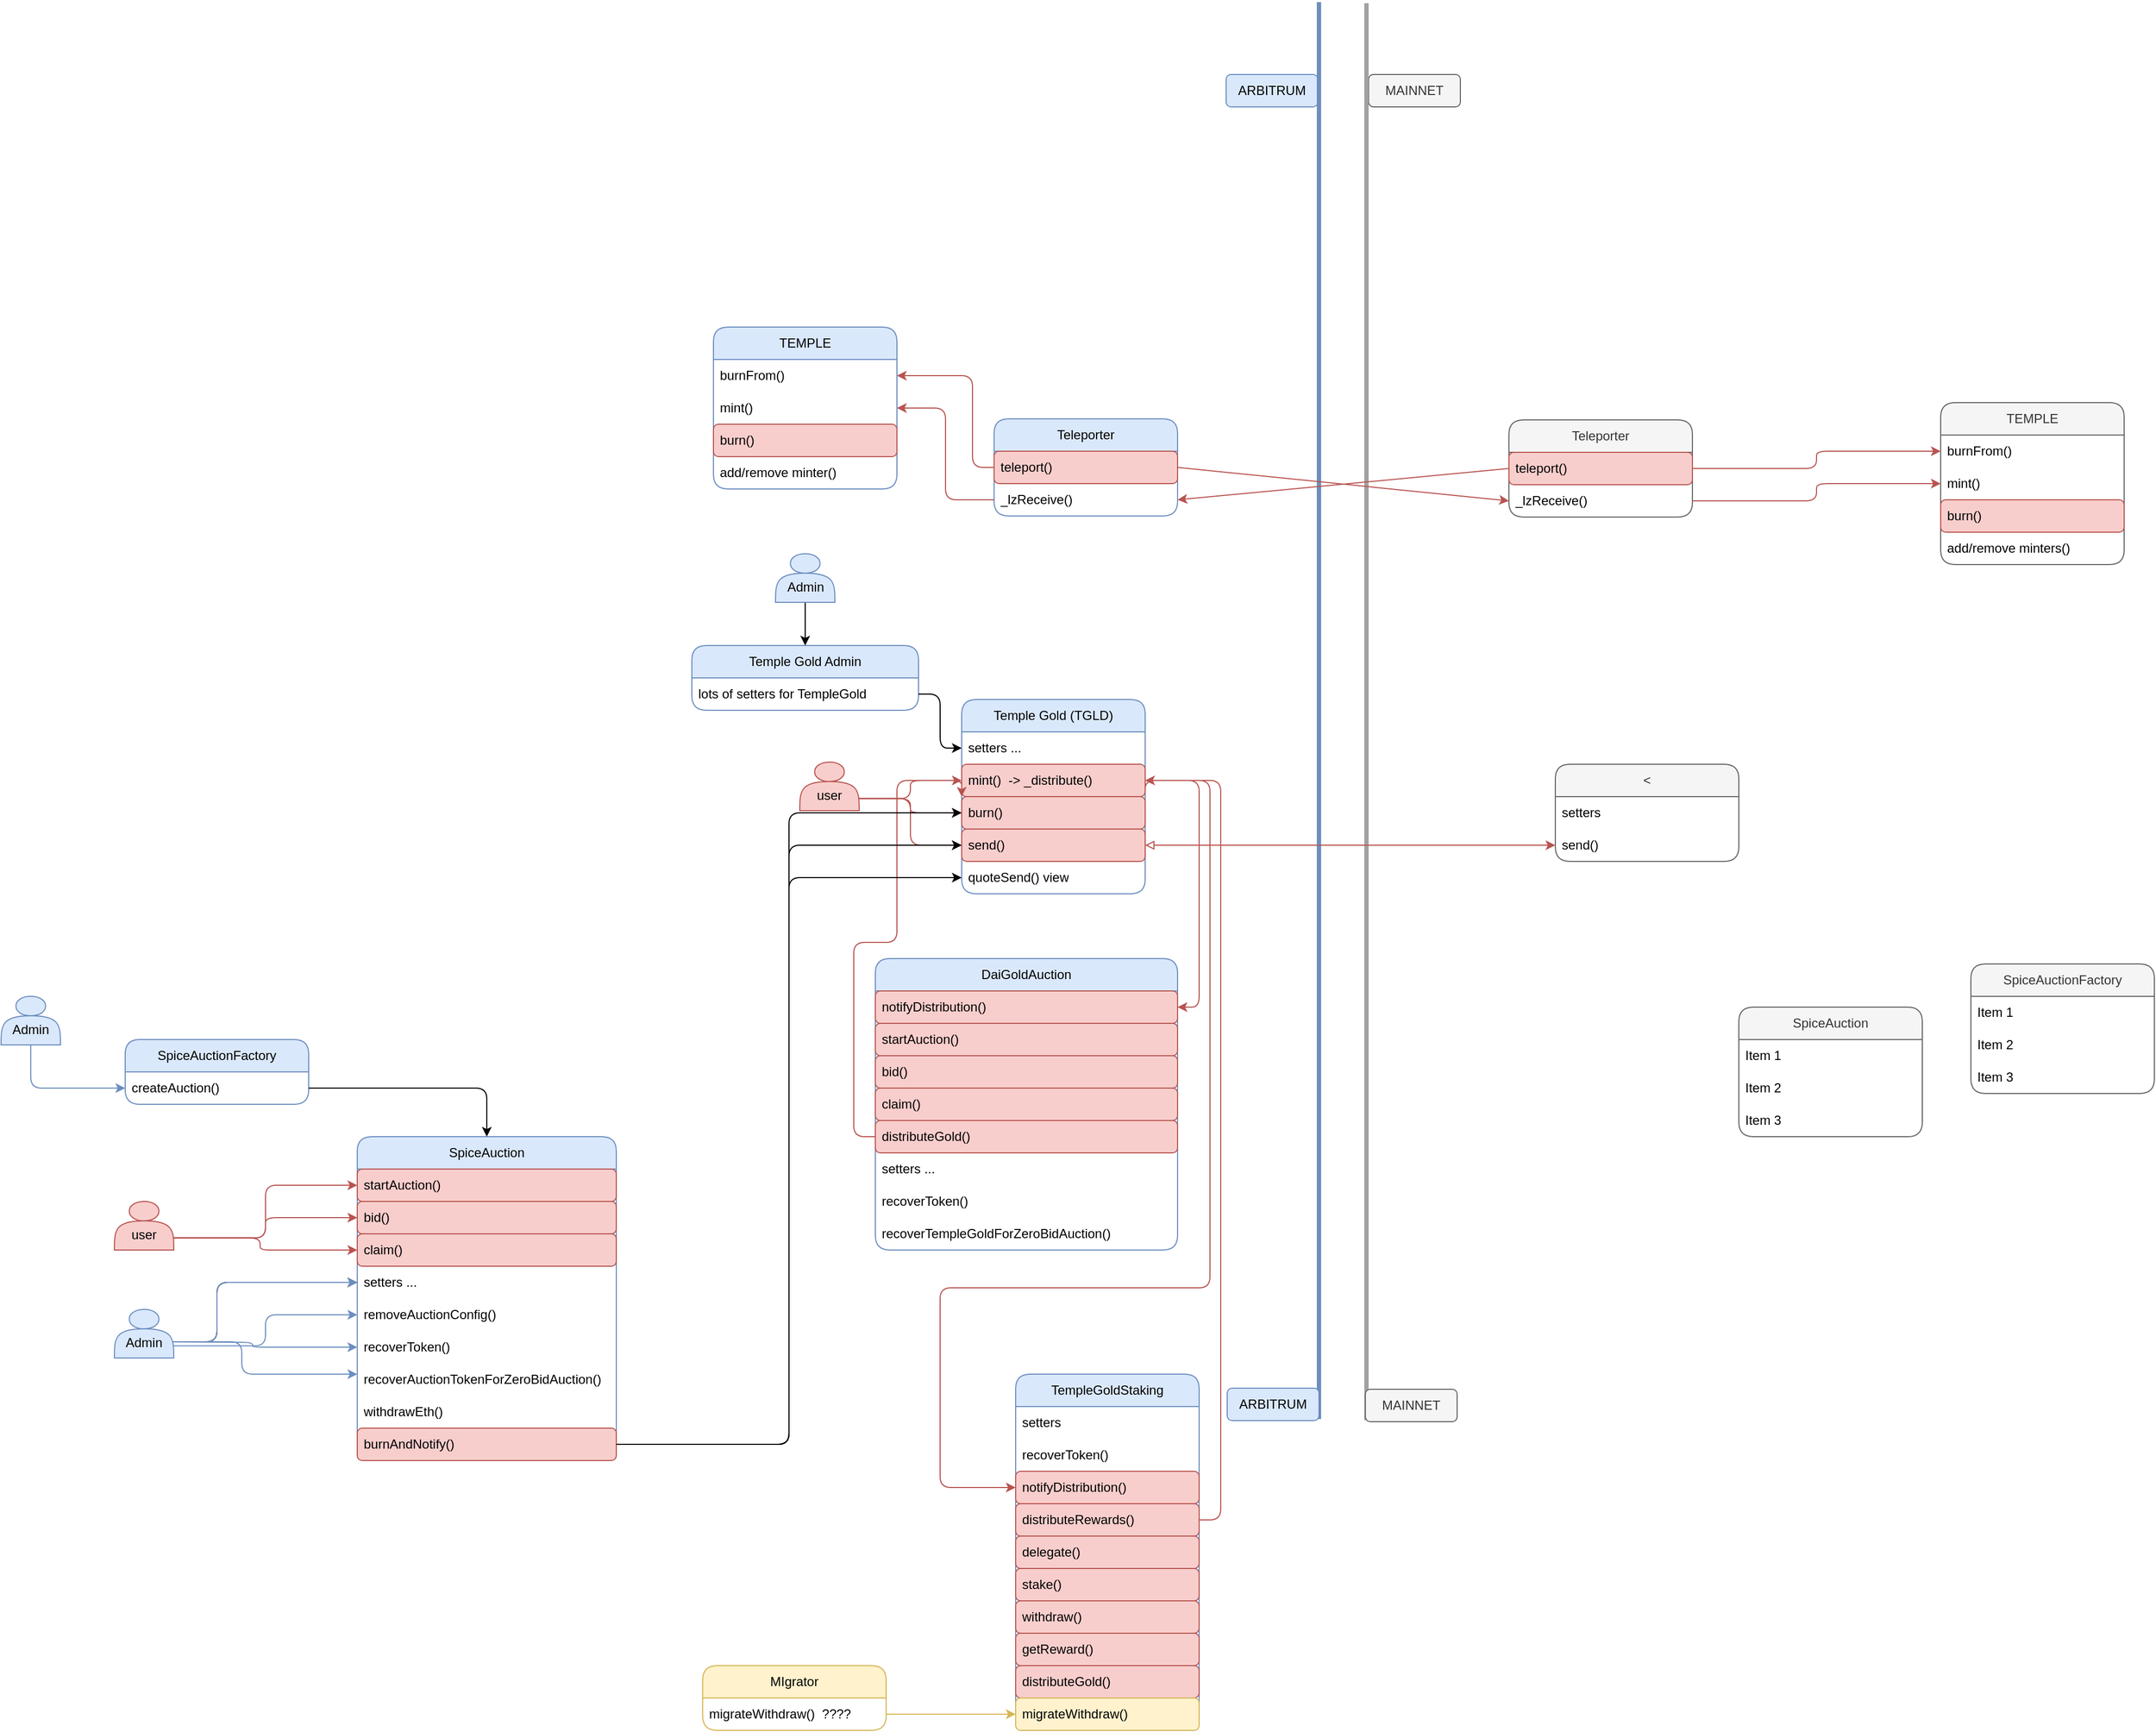 <mxfile version="24.8.3">
  <diagram name="Page-1" id="kN0Zl41MOOWJ0NG0OLpR">
    <mxGraphModel dx="2630" dy="2097" grid="1" gridSize="10" guides="1" tooltips="1" connect="1" arrows="1" fold="1" page="1" pageScale="1" pageWidth="850" pageHeight="1100" math="0" shadow="0">
      <root>
        <mxCell id="0" />
        <mxCell id="1" parent="0" />
        <mxCell id="PqB-_CvW8uiKwiQ8ZS_M-51" style="edgeStyle=orthogonalEdgeStyle;rounded=1;orthogonalLoop=1;jettySize=auto;html=1;exitX=1;exitY=0.5;exitDx=0;exitDy=0;entryX=1;entryY=0.5;entryDx=0;entryDy=0;fillColor=#f8cecc;strokeColor=#b85450;" parent="1" source="ul7KkK8-qh1lNXba7wHL-4" target="ul7KkK8-qh1lNXba7wHL-83" edge="1">
          <mxGeometry relative="1" as="geometry">
            <Array as="points">
              <mxPoint x="620" y="420" />
              <mxPoint x="670" y="420" />
              <mxPoint x="670" y="630" />
            </Array>
          </mxGeometry>
        </mxCell>
        <mxCell id="ul7KkK8-qh1lNXba7wHL-4" value="Temple Gold (TGLD)" style="swimlane;fontStyle=0;childLayout=stackLayout;horizontal=1;startSize=30;horizontalStack=0;resizeParent=1;resizeParentMax=0;resizeLast=0;collapsible=1;marginBottom=0;whiteSpace=wrap;html=1;fillColor=#dae8fc;strokeColor=#6c8ebf;rounded=1;" parent="1" vertex="1">
          <mxGeometry x="450" y="345" width="170" height="180" as="geometry" />
        </mxCell>
        <mxCell id="ul7KkK8-qh1lNXba7wHL-5" value="setters ..." style="text;strokeColor=none;fillColor=none;align=left;verticalAlign=middle;spacingLeft=4;spacingRight=4;overflow=hidden;points=[[0,0.5],[1,0.5]];portConstraint=eastwest;rotatable=0;whiteSpace=wrap;html=1;rounded=1;" parent="ul7KkK8-qh1lNXba7wHL-4" vertex="1">
          <mxGeometry y="30" width="170" height="30" as="geometry" />
        </mxCell>
        <mxCell id="ul7KkK8-qh1lNXba7wHL-6" value="mint()&amp;nbsp; -&amp;gt; _distribute()" style="text;strokeColor=#b85450;fillColor=#f8cecc;align=left;verticalAlign=middle;spacingLeft=4;spacingRight=4;overflow=hidden;points=[[0,0.5],[1,0.5]];portConstraint=eastwest;rotatable=0;whiteSpace=wrap;html=1;rounded=1;" parent="ul7KkK8-qh1lNXba7wHL-4" vertex="1">
          <mxGeometry y="60" width="170" height="30" as="geometry" />
        </mxCell>
        <mxCell id="PqB-_CvW8uiKwiQ8ZS_M-6" value="burn()" style="text;strokeColor=#b85450;fillColor=#f8cecc;align=left;verticalAlign=middle;spacingLeft=4;spacingRight=4;overflow=hidden;points=[[0,0.5],[1,0.5]];portConstraint=eastwest;rotatable=0;whiteSpace=wrap;html=1;rounded=1;" parent="ul7KkK8-qh1lNXba7wHL-4" vertex="1">
          <mxGeometry y="90" width="170" height="30" as="geometry" />
        </mxCell>
        <mxCell id="ul7KkK8-qh1lNXba7wHL-7" value="send()" style="text;strokeColor=#b85450;fillColor=#f8cecc;align=left;verticalAlign=middle;spacingLeft=4;spacingRight=4;overflow=hidden;points=[[0,0.5],[1,0.5]];portConstraint=eastwest;rotatable=0;whiteSpace=wrap;html=1;rounded=1;" parent="ul7KkK8-qh1lNXba7wHL-4" vertex="1">
          <mxGeometry y="120" width="170" height="30" as="geometry" />
        </mxCell>
        <mxCell id="PqB-_CvW8uiKwiQ8ZS_M-57" value="quoteSend() view" style="text;align=left;verticalAlign=middle;spacingLeft=4;spacingRight=4;overflow=hidden;points=[[0,0.5],[1,0.5]];portConstraint=eastwest;rotatable=0;whiteSpace=wrap;html=1;rounded=1;" parent="ul7KkK8-qh1lNXba7wHL-4" vertex="1">
          <mxGeometry y="150" width="170" height="30" as="geometry" />
        </mxCell>
        <mxCell id="ul7KkK8-qh1lNXba7wHL-8" value="&amp;lt;" style="swimlane;fontStyle=0;childLayout=stackLayout;horizontal=1;startSize=30;horizontalStack=0;resizeParent=1;resizeParentMax=0;resizeLast=0;collapsible=1;marginBottom=0;whiteSpace=wrap;html=1;fillColor=#f5f5f5;fontColor=#333333;strokeColor=#666666;rounded=1;" parent="1" vertex="1">
          <mxGeometry x="1000" y="405" width="170" height="90" as="geometry" />
        </mxCell>
        <mxCell id="ul7KkK8-qh1lNXba7wHL-9" value="setters" style="text;strokeColor=none;fillColor=none;align=left;verticalAlign=middle;spacingLeft=4;spacingRight=4;overflow=hidden;points=[[0,0.5],[1,0.5]];portConstraint=eastwest;rotatable=0;whiteSpace=wrap;html=1;rounded=1;" parent="ul7KkK8-qh1lNXba7wHL-8" vertex="1">
          <mxGeometry y="30" width="170" height="30" as="geometry" />
        </mxCell>
        <mxCell id="ul7KkK8-qh1lNXba7wHL-10" value="send()" style="text;strokeColor=none;fillColor=none;align=left;verticalAlign=middle;spacingLeft=4;spacingRight=4;overflow=hidden;points=[[0,0.5],[1,0.5]];portConstraint=eastwest;rotatable=0;whiteSpace=wrap;html=1;rounded=1;" parent="ul7KkK8-qh1lNXba7wHL-8" vertex="1">
          <mxGeometry y="60" width="170" height="30" as="geometry" />
        </mxCell>
        <mxCell id="ul7KkK8-qh1lNXba7wHL-16" value="ARBITRUM" style="text;html=1;align=center;verticalAlign=middle;whiteSpace=wrap;rounded=1;fillColor=#dae8fc;strokeColor=#6c8ebf;" parent="1" vertex="1">
          <mxGeometry x="695" y="-234" width="85" height="30" as="geometry" />
        </mxCell>
        <mxCell id="ul7KkK8-qh1lNXba7wHL-17" value="MAINNET" style="text;html=1;align=center;verticalAlign=middle;whiteSpace=wrap;rounded=1;fillColor=#f5f5f5;strokeColor=#666666;fontColor=#333333;" parent="1" vertex="1">
          <mxGeometry x="827" y="-234" width="85" height="30" as="geometry" />
        </mxCell>
        <mxCell id="ul7KkK8-qh1lNXba7wHL-18" value="TempleGoldStaking" style="swimlane;fontStyle=0;childLayout=stackLayout;horizontal=1;startSize=30;horizontalStack=0;resizeParent=1;resizeParentMax=0;resizeLast=0;collapsible=1;marginBottom=0;whiteSpace=wrap;html=1;fillColor=#dae8fc;strokeColor=#6c8ebf;rounded=1;" parent="1" vertex="1">
          <mxGeometry x="500" y="970" width="170" height="330" as="geometry" />
        </mxCell>
        <mxCell id="ul7KkK8-qh1lNXba7wHL-21" value="setters" style="text;strokeColor=none;fillColor=none;align=left;verticalAlign=middle;spacingLeft=4;spacingRight=4;overflow=hidden;points=[[0,0.5],[1,0.5]];portConstraint=eastwest;rotatable=0;whiteSpace=wrap;html=1;rounded=1;" parent="ul7KkK8-qh1lNXba7wHL-18" vertex="1">
          <mxGeometry y="30" width="170" height="30" as="geometry" />
        </mxCell>
        <mxCell id="PqB-_CvW8uiKwiQ8ZS_M-41" value="recoverToken()" style="text;strokeColor=none;fillColor=none;align=left;verticalAlign=middle;spacingLeft=4;spacingRight=4;overflow=hidden;points=[[0,0.5],[1,0.5]];portConstraint=eastwest;rotatable=0;whiteSpace=wrap;html=1;rounded=1;" parent="ul7KkK8-qh1lNXba7wHL-18" vertex="1">
          <mxGeometry y="60" width="170" height="30" as="geometry" />
        </mxCell>
        <mxCell id="ul7KkK8-qh1lNXba7wHL-19" value="notifyDistribution()" style="text;strokeColor=#b85450;fillColor=#f8cecc;align=left;verticalAlign=middle;spacingLeft=4;spacingRight=4;overflow=hidden;points=[[0,0.5],[1,0.5]];portConstraint=eastwest;rotatable=0;whiteSpace=wrap;html=1;rounded=1;" parent="ul7KkK8-qh1lNXba7wHL-18" vertex="1">
          <mxGeometry y="90" width="170" height="30" as="geometry" />
        </mxCell>
        <mxCell id="PqB-_CvW8uiKwiQ8ZS_M-38" value="distributeRewards()" style="text;strokeColor=#b85450;fillColor=#f8cecc;align=left;verticalAlign=middle;spacingLeft=4;spacingRight=4;overflow=hidden;points=[[0,0.5],[1,0.5]];portConstraint=eastwest;rotatable=0;whiteSpace=wrap;html=1;rounded=1;" parent="ul7KkK8-qh1lNXba7wHL-18" vertex="1">
          <mxGeometry y="120" width="170" height="30" as="geometry" />
        </mxCell>
        <mxCell id="PqB-_CvW8uiKwiQ8ZS_M-36" value="delegate()" style="text;strokeColor=#b85450;fillColor=#f8cecc;align=left;verticalAlign=middle;spacingLeft=4;spacingRight=4;overflow=hidden;points=[[0,0.5],[1,0.5]];portConstraint=eastwest;rotatable=0;whiteSpace=wrap;html=1;rounded=1;" parent="ul7KkK8-qh1lNXba7wHL-18" vertex="1">
          <mxGeometry y="150" width="170" height="30" as="geometry" />
        </mxCell>
        <mxCell id="PqB-_CvW8uiKwiQ8ZS_M-39" value="stake()" style="text;strokeColor=#b85450;fillColor=#f8cecc;align=left;verticalAlign=middle;spacingLeft=4;spacingRight=4;overflow=hidden;points=[[0,0.5],[1,0.5]];portConstraint=eastwest;rotatable=0;whiteSpace=wrap;html=1;rounded=1;" parent="ul7KkK8-qh1lNXba7wHL-18" vertex="1">
          <mxGeometry y="180" width="170" height="30" as="geometry" />
        </mxCell>
        <mxCell id="PqB-_CvW8uiKwiQ8ZS_M-40" value="withdraw()" style="text;strokeColor=#b85450;fillColor=#f8cecc;align=left;verticalAlign=middle;spacingLeft=4;spacingRight=4;overflow=hidden;points=[[0,0.5],[1,0.5]];portConstraint=eastwest;rotatable=0;whiteSpace=wrap;html=1;rounded=1;" parent="ul7KkK8-qh1lNXba7wHL-18" vertex="1">
          <mxGeometry y="210" width="170" height="30" as="geometry" />
        </mxCell>
        <mxCell id="PqB-_CvW8uiKwiQ8ZS_M-46" value="getReward()" style="text;strokeColor=#b85450;fillColor=#f8cecc;align=left;verticalAlign=middle;spacingLeft=4;spacingRight=4;overflow=hidden;points=[[0,0.5],[1,0.5]];portConstraint=eastwest;rotatable=0;whiteSpace=wrap;html=1;rounded=1;" parent="ul7KkK8-qh1lNXba7wHL-18" vertex="1">
          <mxGeometry y="240" width="170" height="30" as="geometry" />
        </mxCell>
        <mxCell id="PqB-_CvW8uiKwiQ8ZS_M-47" value="distributeGold()" style="text;strokeColor=#b85450;fillColor=#f8cecc;align=left;verticalAlign=middle;spacingLeft=4;spacingRight=4;overflow=hidden;points=[[0,0.5],[1,0.5]];portConstraint=eastwest;rotatable=0;whiteSpace=wrap;html=1;rounded=1;" parent="ul7KkK8-qh1lNXba7wHL-18" vertex="1">
          <mxGeometry y="270" width="170" height="30" as="geometry" />
        </mxCell>
        <mxCell id="PqB-_CvW8uiKwiQ8ZS_M-37" value="migrateWithdraw()" style="text;strokeColor=#d6b656;fillColor=#fff2cc;align=left;verticalAlign=middle;spacingLeft=4;spacingRight=4;overflow=hidden;points=[[0,0.5],[1,0.5]];portConstraint=eastwest;rotatable=0;whiteSpace=wrap;html=1;rounded=1;" parent="ul7KkK8-qh1lNXba7wHL-18" vertex="1">
          <mxGeometry y="300" width="170" height="30" as="geometry" />
        </mxCell>
        <mxCell id="ul7KkK8-qh1lNXba7wHL-22" value="Teleporter" style="swimlane;fontStyle=0;childLayout=stackLayout;horizontal=1;startSize=30;horizontalStack=0;resizeParent=1;resizeParentMax=0;resizeLast=0;collapsible=1;marginBottom=0;whiteSpace=wrap;html=1;fillColor=#dae8fc;strokeColor=#6c8ebf;rounded=1;" parent="1" vertex="1">
          <mxGeometry x="480" y="85" width="170" height="90" as="geometry" />
        </mxCell>
        <mxCell id="ul7KkK8-qh1lNXba7wHL-23" value="teleport()" style="text;strokeColor=#b85450;fillColor=#f8cecc;align=left;verticalAlign=middle;spacingLeft=4;spacingRight=4;overflow=hidden;points=[[0,0.5],[1,0.5]];portConstraint=eastwest;rotatable=0;whiteSpace=wrap;html=1;rounded=1;" parent="ul7KkK8-qh1lNXba7wHL-22" vertex="1">
          <mxGeometry y="30" width="170" height="30" as="geometry" />
        </mxCell>
        <mxCell id="PqB-_CvW8uiKwiQ8ZS_M-29" value="_lzReceive()" style="text;strokeColor=none;fillColor=none;align=left;verticalAlign=middle;spacingLeft=4;spacingRight=4;overflow=hidden;points=[[0,0.5],[1,0.5]];portConstraint=eastwest;rotatable=0;whiteSpace=wrap;html=1;rounded=1;" parent="ul7KkK8-qh1lNXba7wHL-22" vertex="1">
          <mxGeometry y="60" width="170" height="30" as="geometry" />
        </mxCell>
        <mxCell id="PqB-_CvW8uiKwiQ8ZS_M-17" style="edgeStyle=orthogonalEdgeStyle;rounded=1;orthogonalLoop=1;jettySize=auto;html=1;exitX=1;exitY=0.5;exitDx=0;exitDy=0;fillColor=#f8cecc;strokeColor=#b85450;" parent="1" source="ul7KkK8-qh1lNXba7wHL-27" target="ul7KkK8-qh1lNXba7wHL-51" edge="1">
          <mxGeometry relative="1" as="geometry" />
        </mxCell>
        <mxCell id="ul7KkK8-qh1lNXba7wHL-26" value="Teleporter" style="swimlane;fontStyle=0;childLayout=stackLayout;horizontal=1;startSize=30;horizontalStack=0;resizeParent=1;resizeParentMax=0;resizeLast=0;collapsible=1;marginBottom=0;whiteSpace=wrap;html=1;fillColor=#f5f5f5;strokeColor=#666666;fontColor=#333333;rounded=1;" parent="1" vertex="1">
          <mxGeometry x="957" y="86" width="170" height="90" as="geometry" />
        </mxCell>
        <mxCell id="ul7KkK8-qh1lNXba7wHL-27" value="teleport()" style="text;strokeColor=#b85450;fillColor=#f8cecc;align=left;verticalAlign=middle;spacingLeft=4;spacingRight=4;overflow=hidden;points=[[0,0.5],[1,0.5]];portConstraint=eastwest;rotatable=0;whiteSpace=wrap;html=1;rounded=1;" parent="ul7KkK8-qh1lNXba7wHL-26" vertex="1">
          <mxGeometry y="30" width="170" height="30" as="geometry" />
        </mxCell>
        <mxCell id="PqB-_CvW8uiKwiQ8ZS_M-22" value="_lzReceive()" style="text;strokeColor=none;fillColor=none;align=left;verticalAlign=middle;spacingLeft=4;spacingRight=4;overflow=hidden;points=[[0,0.5],[1,0.5]];portConstraint=eastwest;rotatable=0;whiteSpace=wrap;html=1;rounded=1;" parent="ul7KkK8-qh1lNXba7wHL-26" vertex="1">
          <mxGeometry y="60" width="170" height="30" as="geometry" />
        </mxCell>
        <mxCell id="ul7KkK8-qh1lNXba7wHL-30" value="Temple Gold Admin" style="swimlane;fontStyle=0;childLayout=stackLayout;horizontal=1;startSize=30;horizontalStack=0;resizeParent=1;resizeParentMax=0;resizeLast=0;collapsible=1;marginBottom=0;whiteSpace=wrap;html=1;fillColor=#dae8fc;strokeColor=#6c8ebf;rounded=1;" parent="1" vertex="1">
          <mxGeometry x="200" y="295" width="210" height="60" as="geometry" />
        </mxCell>
        <mxCell id="ul7KkK8-qh1lNXba7wHL-31" value="lots of setters for TempleGold" style="text;strokeColor=none;fillColor=none;align=left;verticalAlign=middle;spacingLeft=4;spacingRight=4;overflow=hidden;points=[[0,0.5],[1,0.5]];portConstraint=eastwest;rotatable=0;whiteSpace=wrap;html=1;rounded=1;" parent="ul7KkK8-qh1lNXba7wHL-30" vertex="1">
          <mxGeometry y="30" width="210" height="30" as="geometry" />
        </mxCell>
        <mxCell id="ul7KkK8-qh1lNXba7wHL-34" value="DaiGoldAuction" style="swimlane;fontStyle=0;childLayout=stackLayout;horizontal=1;startSize=30;horizontalStack=0;resizeParent=1;resizeParentMax=0;resizeLast=0;collapsible=1;marginBottom=0;whiteSpace=wrap;html=1;fillColor=#dae8fc;strokeColor=#6c8ebf;rounded=1;" parent="1" vertex="1">
          <mxGeometry x="370" y="585" width="280" height="270" as="geometry" />
        </mxCell>
        <mxCell id="ul7KkK8-qh1lNXba7wHL-83" value="notifyDistribution()" style="text;strokeColor=#b85450;fillColor=#f8cecc;align=left;verticalAlign=middle;spacingLeft=4;spacingRight=4;overflow=hidden;points=[[0,0.5],[1,0.5]];portConstraint=eastwest;rotatable=0;whiteSpace=wrap;html=1;rounded=1;" parent="ul7KkK8-qh1lNXba7wHL-34" vertex="1">
          <mxGeometry y="30" width="280" height="30" as="geometry" />
        </mxCell>
        <mxCell id="ul7KkK8-qh1lNXba7wHL-36" value="startAuction()" style="text;strokeColor=#b85450;fillColor=#f8cecc;align=left;verticalAlign=middle;spacingLeft=4;spacingRight=4;overflow=hidden;points=[[0,0.5],[1,0.5]];portConstraint=eastwest;rotatable=0;whiteSpace=wrap;html=1;rounded=1;" parent="ul7KkK8-qh1lNXba7wHL-34" vertex="1">
          <mxGeometry y="60" width="280" height="30" as="geometry" />
        </mxCell>
        <mxCell id="ul7KkK8-qh1lNXba7wHL-37" value="bid()" style="text;strokeColor=#b85450;fillColor=#f8cecc;align=left;verticalAlign=middle;spacingLeft=4;spacingRight=4;overflow=hidden;points=[[0,0.5],[1,0.5]];portConstraint=eastwest;rotatable=0;whiteSpace=wrap;html=1;rounded=1;" parent="ul7KkK8-qh1lNXba7wHL-34" vertex="1">
          <mxGeometry y="90" width="280" height="30" as="geometry" />
        </mxCell>
        <mxCell id="ul7KkK8-qh1lNXba7wHL-82" value="claim()" style="text;strokeColor=#b85450;fillColor=#f8cecc;align=left;verticalAlign=middle;spacingLeft=4;spacingRight=4;overflow=hidden;points=[[0,0.5],[1,0.5]];portConstraint=eastwest;rotatable=0;whiteSpace=wrap;html=1;rounded=1;" parent="ul7KkK8-qh1lNXba7wHL-34" vertex="1">
          <mxGeometry y="120" width="280" height="30" as="geometry" />
        </mxCell>
        <mxCell id="21_gAbxY58Gw7jwpVy-6-2" value="distributeGold()" style="text;strokeColor=#b85450;fillColor=#f8cecc;align=left;verticalAlign=middle;spacingLeft=4;spacingRight=4;overflow=hidden;points=[[0,0.5],[1,0.5]];portConstraint=eastwest;rotatable=0;whiteSpace=wrap;html=1;rounded=1;" parent="ul7KkK8-qh1lNXba7wHL-34" vertex="1">
          <mxGeometry y="150" width="280" height="30" as="geometry" />
        </mxCell>
        <mxCell id="ul7KkK8-qh1lNXba7wHL-35" value="setters ..." style="text;strokeColor=none;fillColor=none;align=left;verticalAlign=middle;spacingLeft=4;spacingRight=4;overflow=hidden;points=[[0,0.5],[1,0.5]];portConstraint=eastwest;rotatable=0;whiteSpace=wrap;html=1;rounded=1;" parent="ul7KkK8-qh1lNXba7wHL-34" vertex="1">
          <mxGeometry y="180" width="280" height="30" as="geometry" />
        </mxCell>
        <mxCell id="ul7KkK8-qh1lNXba7wHL-84" value="recoverToken()" style="text;strokeColor=none;fillColor=none;align=left;verticalAlign=middle;spacingLeft=4;spacingRight=4;overflow=hidden;points=[[0,0.5],[1,0.5]];portConstraint=eastwest;rotatable=0;whiteSpace=wrap;html=1;rounded=1;" parent="ul7KkK8-qh1lNXba7wHL-34" vertex="1">
          <mxGeometry y="210" width="280" height="30" as="geometry" />
        </mxCell>
        <mxCell id="ul7KkK8-qh1lNXba7wHL-85" value="recoverTempleGoldForZeroBidAuction()" style="text;strokeColor=none;fillColor=none;align=left;verticalAlign=middle;spacingLeft=4;spacingRight=4;overflow=hidden;points=[[0,0.5],[1,0.5]];portConstraint=eastwest;rotatable=0;whiteSpace=wrap;html=1;rounded=1;" parent="ul7KkK8-qh1lNXba7wHL-34" vertex="1">
          <mxGeometry y="240" width="280" height="30" as="geometry" />
        </mxCell>
        <mxCell id="ul7KkK8-qh1lNXba7wHL-38" value="SpiceAuctionFactory" style="swimlane;fontStyle=0;childLayout=stackLayout;horizontal=1;startSize=30;horizontalStack=0;resizeParent=1;resizeParentMax=0;resizeLast=0;collapsible=1;marginBottom=0;whiteSpace=wrap;html=1;fillColor=#dae8fc;strokeColor=#6c8ebf;rounded=1;" parent="1" vertex="1">
          <mxGeometry x="-325" y="660" width="170" height="60" as="geometry" />
        </mxCell>
        <mxCell id="ul7KkK8-qh1lNXba7wHL-39" value="createAuction()" style="text;strokeColor=none;fillColor=none;align=left;verticalAlign=middle;spacingLeft=4;spacingRight=4;overflow=hidden;points=[[0,0.5],[1,0.5]];portConstraint=eastwest;rotatable=0;whiteSpace=wrap;html=1;rounded=1;" parent="ul7KkK8-qh1lNXba7wHL-38" vertex="1">
          <mxGeometry y="30" width="170" height="30" as="geometry" />
        </mxCell>
        <mxCell id="ul7KkK8-qh1lNXba7wHL-42" value="SpiceAuction" style="swimlane;fontStyle=0;childLayout=stackLayout;horizontal=1;startSize=30;horizontalStack=0;resizeParent=1;resizeParentMax=0;resizeLast=0;collapsible=1;marginBottom=0;whiteSpace=wrap;html=1;fillColor=#dae8fc;strokeColor=#6c8ebf;rounded=1;" parent="1" vertex="1">
          <mxGeometry x="-110" y="750" width="240" height="300" as="geometry">
            <mxRectangle x="-10" y="600" width="150" height="30" as="alternateBounds" />
          </mxGeometry>
        </mxCell>
        <mxCell id="ul7KkK8-qh1lNXba7wHL-43" value="startAuction()" style="text;strokeColor=#b85450;fillColor=#f8cecc;align=left;verticalAlign=middle;spacingLeft=4;spacingRight=4;overflow=hidden;points=[[0,0.5],[1,0.5]];portConstraint=eastwest;rotatable=0;whiteSpace=wrap;html=1;rounded=1;" parent="ul7KkK8-qh1lNXba7wHL-42" vertex="1">
          <mxGeometry y="30" width="240" height="30" as="geometry" />
        </mxCell>
        <mxCell id="ul7KkK8-qh1lNXba7wHL-44" value="bid()" style="text;strokeColor=#b85450;fillColor=#f8cecc;align=left;verticalAlign=middle;spacingLeft=4;spacingRight=4;overflow=hidden;points=[[0,0.5],[1,0.5]];portConstraint=eastwest;rotatable=0;whiteSpace=wrap;html=1;rounded=1;" parent="ul7KkK8-qh1lNXba7wHL-42" vertex="1">
          <mxGeometry y="60" width="240" height="30" as="geometry" />
        </mxCell>
        <mxCell id="ul7KkK8-qh1lNXba7wHL-45" value="claim()" style="text;strokeColor=#b85450;fillColor=#f8cecc;align=left;verticalAlign=middle;spacingLeft=4;spacingRight=4;overflow=hidden;points=[[0,0.5],[1,0.5]];portConstraint=eastwest;rotatable=0;whiteSpace=wrap;html=1;rounded=1;" parent="ul7KkK8-qh1lNXba7wHL-42" vertex="1">
          <mxGeometry y="90" width="240" height="30" as="geometry" />
        </mxCell>
        <mxCell id="ul7KkK8-qh1lNXba7wHL-60" value="setters ..." style="text;strokeColor=none;fillColor=none;align=left;verticalAlign=middle;spacingLeft=4;spacingRight=4;overflow=hidden;points=[[0,0.5],[1,0.5]];portConstraint=eastwest;rotatable=0;whiteSpace=wrap;html=1;rounded=1;" parent="ul7KkK8-qh1lNXba7wHL-42" vertex="1">
          <mxGeometry y="120" width="240" height="30" as="geometry" />
        </mxCell>
        <mxCell id="ul7KkK8-qh1lNXba7wHL-61" value="removeAuctionConfig()" style="text;strokeColor=none;fillColor=none;align=left;verticalAlign=middle;spacingLeft=4;spacingRight=4;overflow=hidden;points=[[0,0.5],[1,0.5]];portConstraint=eastwest;rotatable=0;whiteSpace=wrap;html=1;rounded=1;" parent="ul7KkK8-qh1lNXba7wHL-42" vertex="1">
          <mxGeometry y="150" width="240" height="30" as="geometry" />
        </mxCell>
        <mxCell id="ul7KkK8-qh1lNXba7wHL-62" value="recoverToken()" style="text;strokeColor=none;fillColor=none;align=left;verticalAlign=middle;spacingLeft=4;spacingRight=4;overflow=hidden;points=[[0,0.5],[1,0.5]];portConstraint=eastwest;rotatable=0;whiteSpace=wrap;html=1;rounded=1;" parent="ul7KkK8-qh1lNXba7wHL-42" vertex="1">
          <mxGeometry y="180" width="240" height="30" as="geometry" />
        </mxCell>
        <mxCell id="ul7KkK8-qh1lNXba7wHL-63" value="recoverAuctionTokenForZeroBidAuction()" style="text;strokeColor=none;fillColor=none;align=left;verticalAlign=middle;spacingLeft=4;spacingRight=4;overflow=hidden;points=[[0,0.5],[1,0.5]];portConstraint=eastwest;rotatable=0;whiteSpace=wrap;html=1;rounded=1;" parent="ul7KkK8-qh1lNXba7wHL-42" vertex="1">
          <mxGeometry y="210" width="240" height="30" as="geometry" />
        </mxCell>
        <mxCell id="PqB-_CvW8uiKwiQ8ZS_M-54" value="withdrawEth()" style="text;strokeColor=none;fillColor=none;align=left;verticalAlign=middle;spacingLeft=4;spacingRight=4;overflow=hidden;points=[[0,0.5],[1,0.5]];portConstraint=eastwest;rotatable=0;whiteSpace=wrap;html=1;rounded=1;" parent="ul7KkK8-qh1lNXba7wHL-42" vertex="1">
          <mxGeometry y="240" width="240" height="30" as="geometry" />
        </mxCell>
        <mxCell id="PqB-_CvW8uiKwiQ8ZS_M-55" value="burnAndNotify()" style="text;strokeColor=#b85450;fillColor=#f8cecc;align=left;verticalAlign=middle;spacingLeft=4;spacingRight=4;overflow=hidden;points=[[0,0.5],[1,0.5]];portConstraint=eastwest;rotatable=0;whiteSpace=wrap;html=1;rounded=1;" parent="ul7KkK8-qh1lNXba7wHL-42" vertex="1">
          <mxGeometry y="270" width="240" height="30" as="geometry" />
        </mxCell>
        <mxCell id="ul7KkK8-qh1lNXba7wHL-46" value="SpiceAuction" style="swimlane;fontStyle=0;childLayout=stackLayout;horizontal=1;startSize=30;horizontalStack=0;resizeParent=1;resizeParentMax=0;resizeLast=0;collapsible=1;marginBottom=0;whiteSpace=wrap;html=1;fillColor=#f5f5f5;strokeColor=#666666;fontColor=#333333;rounded=1;" parent="1" vertex="1">
          <mxGeometry x="1170" y="630" width="170" height="120" as="geometry" />
        </mxCell>
        <mxCell id="ul7KkK8-qh1lNXba7wHL-47" value="Item 1" style="text;strokeColor=none;fillColor=none;align=left;verticalAlign=middle;spacingLeft=4;spacingRight=4;overflow=hidden;points=[[0,0.5],[1,0.5]];portConstraint=eastwest;rotatable=0;whiteSpace=wrap;html=1;rounded=1;" parent="ul7KkK8-qh1lNXba7wHL-46" vertex="1">
          <mxGeometry y="30" width="170" height="30" as="geometry" />
        </mxCell>
        <mxCell id="ul7KkK8-qh1lNXba7wHL-48" value="Item 2" style="text;strokeColor=none;fillColor=none;align=left;verticalAlign=middle;spacingLeft=4;spacingRight=4;overflow=hidden;points=[[0,0.5],[1,0.5]];portConstraint=eastwest;rotatable=0;whiteSpace=wrap;html=1;rounded=1;" parent="ul7KkK8-qh1lNXba7wHL-46" vertex="1">
          <mxGeometry y="60" width="170" height="30" as="geometry" />
        </mxCell>
        <mxCell id="ul7KkK8-qh1lNXba7wHL-49" value="Item 3" style="text;strokeColor=none;fillColor=none;align=left;verticalAlign=middle;spacingLeft=4;spacingRight=4;overflow=hidden;points=[[0,0.5],[1,0.5]];portConstraint=eastwest;rotatable=0;whiteSpace=wrap;html=1;rounded=1;" parent="ul7KkK8-qh1lNXba7wHL-46" vertex="1">
          <mxGeometry y="90" width="170" height="30" as="geometry" />
        </mxCell>
        <mxCell id="ul7KkK8-qh1lNXba7wHL-50" value="TEMPLE" style="swimlane;fontStyle=0;childLayout=stackLayout;horizontal=1;startSize=30;horizontalStack=0;resizeParent=1;resizeParentMax=0;resizeLast=0;collapsible=1;marginBottom=0;whiteSpace=wrap;html=1;fillColor=#f5f5f5;strokeColor=#666666;fontColor=#333333;rounded=1;" parent="1" vertex="1">
          <mxGeometry x="1357" y="70" width="170" height="150" as="geometry" />
        </mxCell>
        <mxCell id="ul7KkK8-qh1lNXba7wHL-51" value="burnFrom()" style="text;strokeColor=none;fillColor=none;align=left;verticalAlign=middle;spacingLeft=4;spacingRight=4;overflow=hidden;points=[[0,0.5],[1,0.5]];portConstraint=eastwest;rotatable=0;whiteSpace=wrap;html=1;rounded=1;" parent="ul7KkK8-qh1lNXba7wHL-50" vertex="1">
          <mxGeometry y="30" width="170" height="30" as="geometry" />
        </mxCell>
        <mxCell id="ul7KkK8-qh1lNXba7wHL-52" value="mint()" style="text;strokeColor=none;fillColor=none;align=left;verticalAlign=middle;spacingLeft=4;spacingRight=4;overflow=hidden;points=[[0,0.5],[1,0.5]];portConstraint=eastwest;rotatable=0;whiteSpace=wrap;html=1;rounded=1;" parent="ul7KkK8-qh1lNXba7wHL-50" vertex="1">
          <mxGeometry y="60" width="170" height="30" as="geometry" />
        </mxCell>
        <mxCell id="PqB-_CvW8uiKwiQ8ZS_M-35" value="burn()" style="text;strokeColor=#b85450;fillColor=#f8cecc;align=left;verticalAlign=middle;spacingLeft=4;spacingRight=4;overflow=hidden;points=[[0,0.5],[1,0.5]];portConstraint=eastwest;rotatable=0;whiteSpace=wrap;html=1;rounded=1;" parent="ul7KkK8-qh1lNXba7wHL-50" vertex="1">
          <mxGeometry y="90" width="170" height="30" as="geometry" />
        </mxCell>
        <mxCell id="ul7KkK8-qh1lNXba7wHL-53" value="add/remove minters()" style="text;strokeColor=none;fillColor=none;align=left;verticalAlign=middle;spacingLeft=4;spacingRight=4;overflow=hidden;points=[[0,0.5],[1,0.5]];portConstraint=eastwest;rotatable=0;whiteSpace=wrap;html=1;rounded=1;" parent="ul7KkK8-qh1lNXba7wHL-50" vertex="1">
          <mxGeometry y="120" width="170" height="30" as="geometry" />
        </mxCell>
        <mxCell id="ul7KkK8-qh1lNXba7wHL-54" value="SpiceAuctionFactory" style="swimlane;fontStyle=0;childLayout=stackLayout;horizontal=1;startSize=30;horizontalStack=0;resizeParent=1;resizeParentMax=0;resizeLast=0;collapsible=1;marginBottom=0;whiteSpace=wrap;html=1;fillColor=#f5f5f5;strokeColor=#666666;fontColor=#333333;rounded=1;" parent="1" vertex="1">
          <mxGeometry x="1385" y="590" width="170" height="120" as="geometry" />
        </mxCell>
        <mxCell id="ul7KkK8-qh1lNXba7wHL-55" value="Item 1" style="text;strokeColor=none;fillColor=none;align=left;verticalAlign=middle;spacingLeft=4;spacingRight=4;overflow=hidden;points=[[0,0.5],[1,0.5]];portConstraint=eastwest;rotatable=0;whiteSpace=wrap;html=1;rounded=1;" parent="ul7KkK8-qh1lNXba7wHL-54" vertex="1">
          <mxGeometry y="30" width="170" height="30" as="geometry" />
        </mxCell>
        <mxCell id="ul7KkK8-qh1lNXba7wHL-56" value="Item 2" style="text;strokeColor=none;fillColor=none;align=left;verticalAlign=middle;spacingLeft=4;spacingRight=4;overflow=hidden;points=[[0,0.5],[1,0.5]];portConstraint=eastwest;rotatable=0;whiteSpace=wrap;html=1;rounded=1;" parent="ul7KkK8-qh1lNXba7wHL-54" vertex="1">
          <mxGeometry y="60" width="170" height="30" as="geometry" />
        </mxCell>
        <mxCell id="ul7KkK8-qh1lNXba7wHL-57" value="Item 3" style="text;strokeColor=none;fillColor=none;align=left;verticalAlign=middle;spacingLeft=4;spacingRight=4;overflow=hidden;points=[[0,0.5],[1,0.5]];portConstraint=eastwest;rotatable=0;whiteSpace=wrap;html=1;rounded=1;" parent="ul7KkK8-qh1lNXba7wHL-54" vertex="1">
          <mxGeometry y="90" width="170" height="30" as="geometry" />
        </mxCell>
        <mxCell id="ul7KkK8-qh1lNXba7wHL-69" style="edgeStyle=orthogonalEdgeStyle;rounded=1;orthogonalLoop=1;jettySize=auto;html=1;exitX=0.5;exitY=0.5;exitDx=0;exitDy=0;exitPerimeter=0;entryX=0;entryY=0.5;entryDx=0;entryDy=0;" parent="1" target="ul7KkK8-qh1lNXba7wHL-60" edge="1">
          <mxGeometry relative="1" as="geometry">
            <mxPoint x="-305.0" y="940" as="sourcePoint" />
            <Array as="points">
              <mxPoint x="-240" y="940" />
              <mxPoint x="-240" y="885" />
            </Array>
          </mxGeometry>
        </mxCell>
        <mxCell id="ul7KkK8-qh1lNXba7wHL-71" style="edgeStyle=orthogonalEdgeStyle;rounded=1;orthogonalLoop=1;jettySize=auto;html=1;exitX=1;exitY=0.75;exitDx=0;exitDy=0;fillColor=#dae8fc;strokeColor=#6c8ebf;" parent="1" source="ul7KkK8-qh1lNXba7wHL-79" target="ul7KkK8-qh1lNXba7wHL-61" edge="1">
          <mxGeometry relative="1" as="geometry">
            <mxPoint x="-305.0" y="940" as="sourcePoint" />
          </mxGeometry>
        </mxCell>
        <mxCell id="ul7KkK8-qh1lNXba7wHL-72" style="edgeStyle=orthogonalEdgeStyle;rounded=1;orthogonalLoop=1;jettySize=auto;html=1;exitX=0.5;exitY=0.5;exitDx=0;exitDy=0;exitPerimeter=0;entryX=0;entryY=0.5;entryDx=0;entryDy=0;fillColor=#dae8fc;strokeColor=#6c8ebf;" parent="1" target="ul7KkK8-qh1lNXba7wHL-62" edge="1">
          <mxGeometry relative="1" as="geometry">
            <mxPoint x="-305.0" y="940" as="sourcePoint" />
          </mxGeometry>
        </mxCell>
        <mxCell id="ul7KkK8-qh1lNXba7wHL-73" style="edgeStyle=orthogonalEdgeStyle;rounded=1;orthogonalLoop=1;jettySize=auto;html=1;exitX=1;exitY=0.75;exitDx=0;exitDy=0;fillColor=#dae8fc;strokeColor=#6c8ebf;" parent="1" source="ul7KkK8-qh1lNXba7wHL-79" target="ul7KkK8-qh1lNXba7wHL-63" edge="1">
          <mxGeometry relative="1" as="geometry">
            <mxPoint x="-305.0" y="940" as="sourcePoint" />
            <Array as="points">
              <mxPoint x="-325" y="940" />
              <mxPoint x="-217" y="940" />
              <mxPoint x="-217" y="970" />
            </Array>
          </mxGeometry>
        </mxCell>
        <mxCell id="ul7KkK8-qh1lNXba7wHL-66" style="edgeStyle=orthogonalEdgeStyle;rounded=1;orthogonalLoop=1;jettySize=auto;html=1;exitX=1;exitY=0.75;exitDx=0;exitDy=0;fillColor=#f8cecc;strokeColor=#b85450;" parent="1" source="ul7KkK8-qh1lNXba7wHL-80" target="ul7KkK8-qh1lNXba7wHL-43" edge="1">
          <mxGeometry relative="1" as="geometry">
            <mxPoint x="-265.0" y="810" as="sourcePoint" />
          </mxGeometry>
        </mxCell>
        <mxCell id="ul7KkK8-qh1lNXba7wHL-67" style="edgeStyle=orthogonalEdgeStyle;rounded=1;orthogonalLoop=1;jettySize=auto;html=1;exitX=1;exitY=0.75;exitDx=0;exitDy=0;entryX=0;entryY=0.5;entryDx=0;entryDy=0;fillColor=#f8cecc;strokeColor=#b85450;" parent="1" source="ul7KkK8-qh1lNXba7wHL-80" target="ul7KkK8-qh1lNXba7wHL-44" edge="1">
          <mxGeometry relative="1" as="geometry">
            <mxPoint x="-265.0" y="810" as="sourcePoint" />
          </mxGeometry>
        </mxCell>
        <mxCell id="ul7KkK8-qh1lNXba7wHL-68" style="edgeStyle=orthogonalEdgeStyle;rounded=1;orthogonalLoop=1;jettySize=auto;html=1;exitX=1;exitY=0.75;exitDx=0;exitDy=0;entryX=0;entryY=0.5;entryDx=0;entryDy=0;fillColor=#f8cecc;strokeColor=#b85450;" parent="1" source="ul7KkK8-qh1lNXba7wHL-80" target="ul7KkK8-qh1lNXba7wHL-45" edge="1">
          <mxGeometry relative="1" as="geometry">
            <mxPoint x="-265.0" y="810" as="sourcePoint" />
            <Array as="points">
              <mxPoint x="-200" y="844" />
              <mxPoint x="-200" y="855" />
            </Array>
          </mxGeometry>
        </mxCell>
        <mxCell id="ul7KkK8-qh1lNXba7wHL-64" value="" style="endArrow=none;html=1;rounded=1;fillColor=#dae8fc;strokeColor=#6c8ebf;strokeWidth=4;" parent="1" edge="1">
          <mxGeometry width="50" height="50" relative="1" as="geometry">
            <mxPoint x="781" y="1011.597" as="sourcePoint" />
            <mxPoint x="781" y="-301" as="targetPoint" />
          </mxGeometry>
        </mxCell>
        <mxCell id="ul7KkK8-qh1lNXba7wHL-65" value="" style="endArrow=none;html=1;rounded=1;fillColor=#f5f5f5;strokeColor=#A1A1A1;strokeWidth=4;" parent="1" edge="1">
          <mxGeometry width="50" height="50" relative="1" as="geometry">
            <mxPoint x="825" y="1012.597" as="sourcePoint" />
            <mxPoint x="825" y="-300" as="targetPoint" />
          </mxGeometry>
        </mxCell>
        <mxCell id="ul7KkK8-qh1lNXba7wHL-70" style="edgeStyle=orthogonalEdgeStyle;rounded=1;orthogonalLoop=1;jettySize=auto;html=1;exitX=1;exitY=0.75;exitDx=0;exitDy=0;entryX=0;entryY=0.5;entryDx=0;entryDy=0;fillColor=#dae8fc;strokeColor=#6c8ebf;" parent="1" source="ul7KkK8-qh1lNXba7wHL-79" target="ul7KkK8-qh1lNXba7wHL-60" edge="1">
          <mxGeometry relative="1" as="geometry">
            <mxPoint x="-305.0" y="940" as="sourcePoint" />
            <mxPoint x="-110" y="885" as="targetPoint" />
            <Array as="points">
              <mxPoint x="-325" y="940" />
              <mxPoint x="-240" y="940" />
              <mxPoint x="-240" y="885" />
            </Array>
          </mxGeometry>
        </mxCell>
        <mxCell id="ul7KkK8-qh1lNXba7wHL-75" style="edgeStyle=orthogonalEdgeStyle;rounded=1;orthogonalLoop=1;jettySize=auto;html=1;exitX=0.5;exitY=1;exitDx=0;exitDy=0;fillColor=#dae8fc;strokeColor=#6c8ebf;" parent="1" source="ul7KkK8-qh1lNXba7wHL-77" target="ul7KkK8-qh1lNXba7wHL-39" edge="1">
          <mxGeometry relative="1" as="geometry">
            <mxPoint x="-375.0" y="705" as="sourcePoint" />
          </mxGeometry>
        </mxCell>
        <mxCell id="ul7KkK8-qh1lNXba7wHL-76" style="edgeStyle=orthogonalEdgeStyle;rounded=1;orthogonalLoop=1;jettySize=auto;html=1;exitX=1;exitY=0.5;exitDx=0;exitDy=0;entryX=0.5;entryY=0;entryDx=0;entryDy=0;" parent="1" source="ul7KkK8-qh1lNXba7wHL-39" target="ul7KkK8-qh1lNXba7wHL-42" edge="1">
          <mxGeometry relative="1" as="geometry" />
        </mxCell>
        <mxCell id="ul7KkK8-qh1lNXba7wHL-77" value="&lt;div&gt;&lt;br&gt;&lt;/div&gt;&lt;div&gt;Admin&lt;/div&gt;" style="shape=actor;whiteSpace=wrap;html=1;fillColor=#dae8fc;strokeColor=#6c8ebf;rounded=1;" parent="1" vertex="1">
          <mxGeometry x="-440" y="620" width="55" height="45" as="geometry" />
        </mxCell>
        <mxCell id="ul7KkK8-qh1lNXba7wHL-79" value="&lt;div&gt;&lt;br&gt;&lt;/div&gt;&lt;div&gt;Admin&lt;/div&gt;" style="shape=actor;whiteSpace=wrap;html=1;fillColor=#dae8fc;strokeColor=#6c8ebf;rounded=1;" parent="1" vertex="1">
          <mxGeometry x="-335" y="910" width="55" height="45" as="geometry" />
        </mxCell>
        <mxCell id="ul7KkK8-qh1lNXba7wHL-80" value="&lt;div&gt;&lt;br&gt;&lt;/div&gt;&lt;div&gt;user&lt;/div&gt;" style="shape=actor;whiteSpace=wrap;html=1;fillColor=#f8cecc;strokeColor=#b85450;rounded=1;" parent="1" vertex="1">
          <mxGeometry x="-335" y="810" width="55" height="45" as="geometry" />
        </mxCell>
        <mxCell id="PqB-_CvW8uiKwiQ8ZS_M-4" style="edgeStyle=orthogonalEdgeStyle;rounded=1;orthogonalLoop=1;jettySize=auto;html=1;exitX=0.5;exitY=1;exitDx=0;exitDy=0;entryX=0.5;entryY=0;entryDx=0;entryDy=0;" parent="1" source="PqB-_CvW8uiKwiQ8ZS_M-9" target="ul7KkK8-qh1lNXba7wHL-30" edge="1">
          <mxGeometry relative="1" as="geometry">
            <mxPoint x="305" y="230" as="sourcePoint" />
          </mxGeometry>
        </mxCell>
        <mxCell id="PqB-_CvW8uiKwiQ8ZS_M-5" style="edgeStyle=orthogonalEdgeStyle;rounded=1;orthogonalLoop=1;jettySize=auto;html=1;exitX=1;exitY=0.5;exitDx=0;exitDy=0;" parent="1" source="ul7KkK8-qh1lNXba7wHL-31" target="ul7KkK8-qh1lNXba7wHL-5" edge="1">
          <mxGeometry relative="1" as="geometry" />
        </mxCell>
        <mxCell id="PqB-_CvW8uiKwiQ8ZS_M-11" style="edgeStyle=orthogonalEdgeStyle;rounded=1;orthogonalLoop=1;jettySize=auto;html=1;exitX=1;exitY=0.75;exitDx=0;exitDy=0;fillColor=#f8cecc;strokeColor=#b85450;" parent="1" source="PqB-_CvW8uiKwiQ8ZS_M-8" target="ul7KkK8-qh1lNXba7wHL-6" edge="1">
          <mxGeometry relative="1" as="geometry" />
        </mxCell>
        <mxCell id="PqB-_CvW8uiKwiQ8ZS_M-12" style="edgeStyle=orthogonalEdgeStyle;rounded=1;orthogonalLoop=1;jettySize=auto;html=1;exitX=1;exitY=0.75;exitDx=0;exitDy=0;fillColor=#f8cecc;strokeColor=#b85450;" parent="1" source="PqB-_CvW8uiKwiQ8ZS_M-8" target="PqB-_CvW8uiKwiQ8ZS_M-6" edge="1">
          <mxGeometry relative="1" as="geometry" />
        </mxCell>
        <mxCell id="PqB-_CvW8uiKwiQ8ZS_M-13" style="edgeStyle=orthogonalEdgeStyle;rounded=1;orthogonalLoop=1;jettySize=auto;html=1;exitX=1;exitY=0.75;exitDx=0;exitDy=0;fillColor=#f8cecc;strokeColor=#b85450;" parent="1" source="PqB-_CvW8uiKwiQ8ZS_M-8" target="ul7KkK8-qh1lNXba7wHL-7" edge="1">
          <mxGeometry relative="1" as="geometry" />
        </mxCell>
        <mxCell id="PqB-_CvW8uiKwiQ8ZS_M-8" value="&lt;div&gt;&lt;br&gt;&lt;/div&gt;&lt;div&gt;user&lt;/div&gt;" style="shape=actor;whiteSpace=wrap;html=1;fillColor=#f8cecc;strokeColor=#b85450;rounded=1;" parent="1" vertex="1">
          <mxGeometry x="300" y="403" width="55" height="45" as="geometry" />
        </mxCell>
        <mxCell id="PqB-_CvW8uiKwiQ8ZS_M-9" value="&lt;div&gt;&lt;br&gt;&lt;/div&gt;&lt;div&gt;Admin&lt;/div&gt;" style="shape=actor;whiteSpace=wrap;html=1;fillColor=#dae8fc;strokeColor=#6c8ebf;rounded=1;" parent="1" vertex="1">
          <mxGeometry x="277.5" y="210" width="55" height="45" as="geometry" />
        </mxCell>
        <mxCell id="PqB-_CvW8uiKwiQ8ZS_M-16" style="edgeStyle=orthogonalEdgeStyle;rounded=1;orthogonalLoop=1;jettySize=auto;html=1;exitX=1;exitY=0.5;exitDx=0;exitDy=0;startArrow=block;startFill=0;fillColor=#f8cecc;strokeColor=#b85450;" parent="1" source="ul7KkK8-qh1lNXba7wHL-7" target="ul7KkK8-qh1lNXba7wHL-10" edge="1">
          <mxGeometry relative="1" as="geometry" />
        </mxCell>
        <mxCell id="PqB-_CvW8uiKwiQ8ZS_M-18" style="edgeStyle=orthogonalEdgeStyle;rounded=1;orthogonalLoop=1;jettySize=auto;html=1;exitX=1;exitY=0.5;exitDx=0;exitDy=0;fillColor=#f8cecc;strokeColor=#b85450;entryX=0;entryY=0.5;entryDx=0;entryDy=0;" parent="1" source="ul7KkK8-qh1lNXba7wHL-6" target="ul7KkK8-qh1lNXba7wHL-19" edge="1">
          <mxGeometry relative="1" as="geometry">
            <Array as="points">
              <mxPoint x="680" y="420" />
              <mxPoint x="680" y="890" />
              <mxPoint x="430" y="890" />
              <mxPoint x="430" y="1075" />
            </Array>
            <mxPoint x="470" y="1150" as="targetPoint" />
          </mxGeometry>
        </mxCell>
        <mxCell id="PqB-_CvW8uiKwiQ8ZS_M-24" style="edgeStyle=orthogonalEdgeStyle;rounded=1;orthogonalLoop=1;jettySize=auto;html=1;exitX=1;exitY=0.5;exitDx=0;exitDy=0;fillColor=#f8cecc;strokeColor=#b85450;" parent="1" source="PqB-_CvW8uiKwiQ8ZS_M-22" target="ul7KkK8-qh1lNXba7wHL-52" edge="1">
          <mxGeometry relative="1" as="geometry" />
        </mxCell>
        <mxCell id="PqB-_CvW8uiKwiQ8ZS_M-25" value="TEMPLE" style="swimlane;fontStyle=0;childLayout=stackLayout;horizontal=1;startSize=30;horizontalStack=0;resizeParent=1;resizeParentMax=0;resizeLast=0;collapsible=1;marginBottom=0;whiteSpace=wrap;html=1;fillColor=#dae8fc;strokeColor=#6c8ebf;rounded=1;" parent="1" vertex="1">
          <mxGeometry x="220" width="170" height="150" as="geometry" />
        </mxCell>
        <mxCell id="PqB-_CvW8uiKwiQ8ZS_M-26" value="burnFrom()" style="text;strokeColor=none;fillColor=none;align=left;verticalAlign=middle;spacingLeft=4;spacingRight=4;overflow=hidden;points=[[0,0.5],[1,0.5]];portConstraint=eastwest;rotatable=0;whiteSpace=wrap;html=1;rounded=1;" parent="PqB-_CvW8uiKwiQ8ZS_M-25" vertex="1">
          <mxGeometry y="30" width="170" height="30" as="geometry" />
        </mxCell>
        <mxCell id="PqB-_CvW8uiKwiQ8ZS_M-27" value="mint()" style="text;strokeColor=none;fillColor=none;align=left;verticalAlign=middle;spacingLeft=4;spacingRight=4;overflow=hidden;points=[[0,0.5],[1,0.5]];portConstraint=eastwest;rotatable=0;whiteSpace=wrap;html=1;rounded=1;" parent="PqB-_CvW8uiKwiQ8ZS_M-25" vertex="1">
          <mxGeometry y="60" width="170" height="30" as="geometry" />
        </mxCell>
        <mxCell id="PqB-_CvW8uiKwiQ8ZS_M-34" value="burn()" style="text;strokeColor=#b85450;fillColor=#f8cecc;align=left;verticalAlign=middle;spacingLeft=4;spacingRight=4;overflow=hidden;points=[[0,0.5],[1,0.5]];portConstraint=eastwest;rotatable=0;whiteSpace=wrap;html=1;rounded=1;" parent="PqB-_CvW8uiKwiQ8ZS_M-25" vertex="1">
          <mxGeometry y="90" width="170" height="30" as="geometry" />
        </mxCell>
        <mxCell id="PqB-_CvW8uiKwiQ8ZS_M-28" value="add/remove minter()" style="text;strokeColor=none;fillColor=none;align=left;verticalAlign=middle;spacingLeft=4;spacingRight=4;overflow=hidden;points=[[0,0.5],[1,0.5]];portConstraint=eastwest;rotatable=0;whiteSpace=wrap;html=1;rounded=1;" parent="PqB-_CvW8uiKwiQ8ZS_M-25" vertex="1">
          <mxGeometry y="120" width="170" height="30" as="geometry" />
        </mxCell>
        <mxCell id="PqB-_CvW8uiKwiQ8ZS_M-30" style="rounded=1;orthogonalLoop=1;jettySize=auto;html=1;exitX=1;exitY=0.5;exitDx=0;exitDy=0;entryX=0;entryY=0.5;entryDx=0;entryDy=0;fillColor=#f8cecc;strokeColor=#b85450;" parent="1" source="ul7KkK8-qh1lNXba7wHL-23" target="PqB-_CvW8uiKwiQ8ZS_M-22" edge="1">
          <mxGeometry relative="1" as="geometry" />
        </mxCell>
        <mxCell id="PqB-_CvW8uiKwiQ8ZS_M-31" style="rounded=1;orthogonalLoop=1;jettySize=auto;html=1;exitX=0;exitY=0.5;exitDx=0;exitDy=0;entryX=1;entryY=0.5;entryDx=0;entryDy=0;fillColor=#f8cecc;strokeColor=#b85450;" parent="1" source="ul7KkK8-qh1lNXba7wHL-27" target="PqB-_CvW8uiKwiQ8ZS_M-29" edge="1">
          <mxGeometry relative="1" as="geometry" />
        </mxCell>
        <mxCell id="PqB-_CvW8uiKwiQ8ZS_M-32" style="edgeStyle=orthogonalEdgeStyle;rounded=1;orthogonalLoop=1;jettySize=auto;html=1;exitX=0;exitY=0.5;exitDx=0;exitDy=0;entryX=1;entryY=0.5;entryDx=0;entryDy=0;fillColor=#f8cecc;strokeColor=#b85450;" parent="1" source="PqB-_CvW8uiKwiQ8ZS_M-29" target="PqB-_CvW8uiKwiQ8ZS_M-27" edge="1">
          <mxGeometry relative="1" as="geometry" />
        </mxCell>
        <mxCell id="PqB-_CvW8uiKwiQ8ZS_M-33" style="edgeStyle=orthogonalEdgeStyle;rounded=1;orthogonalLoop=1;jettySize=auto;html=1;exitX=0;exitY=0.5;exitDx=0;exitDy=0;entryX=1;entryY=0.5;entryDx=0;entryDy=0;fillColor=#f8cecc;strokeColor=#b85450;" parent="1" source="ul7KkK8-qh1lNXba7wHL-23" target="PqB-_CvW8uiKwiQ8ZS_M-26" edge="1">
          <mxGeometry relative="1" as="geometry">
            <Array as="points">
              <mxPoint x="460" y="130" />
              <mxPoint x="460" y="45" />
            </Array>
          </mxGeometry>
        </mxCell>
        <mxCell id="PqB-_CvW8uiKwiQ8ZS_M-42" value="MIgrator" style="swimlane;fontStyle=0;childLayout=stackLayout;horizontal=1;startSize=30;horizontalStack=0;resizeParent=1;resizeParentMax=0;resizeLast=0;collapsible=1;marginBottom=0;whiteSpace=wrap;html=1;fillColor=#fff2cc;strokeColor=#d6b656;rounded=1;" parent="1" vertex="1">
          <mxGeometry x="210" y="1240" width="170" height="60" as="geometry" />
        </mxCell>
        <mxCell id="PqB-_CvW8uiKwiQ8ZS_M-43" value="migrateWithdraw()&amp;nbsp; ????" style="text;strokeColor=none;fillColor=none;align=left;verticalAlign=middle;spacingLeft=4;spacingRight=4;overflow=hidden;points=[[0,0.5],[1,0.5]];portConstraint=eastwest;rotatable=0;whiteSpace=wrap;html=1;rounded=1;" parent="PqB-_CvW8uiKwiQ8ZS_M-42" vertex="1">
          <mxGeometry y="30" width="170" height="30" as="geometry" />
        </mxCell>
        <mxCell id="PqB-_CvW8uiKwiQ8ZS_M-45" style="edgeStyle=orthogonalEdgeStyle;rounded=1;orthogonalLoop=1;jettySize=auto;html=1;exitX=1;exitY=0.5;exitDx=0;exitDy=0;entryX=0;entryY=0.5;entryDx=0;entryDy=0;fillColor=#fff2cc;strokeColor=#d6b656;" parent="1" source="PqB-_CvW8uiKwiQ8ZS_M-43" target="PqB-_CvW8uiKwiQ8ZS_M-37" edge="1">
          <mxGeometry relative="1" as="geometry" />
        </mxCell>
        <mxCell id="PqB-_CvW8uiKwiQ8ZS_M-50" style="edgeStyle=orthogonalEdgeStyle;rounded=1;orthogonalLoop=1;jettySize=auto;html=1;exitX=0;exitY=0.5;exitDx=0;exitDy=0;entryX=0;entryY=0.5;entryDx=0;entryDy=0;fillColor=#f8cecc;strokeColor=#b85450;" parent="1" source="21_gAbxY58Gw7jwpVy-6-2" target="ul7KkK8-qh1lNXba7wHL-4" edge="1">
          <mxGeometry relative="1" as="geometry">
            <Array as="points">
              <mxPoint x="350" y="750" />
              <mxPoint x="350" y="570" />
              <mxPoint x="390" y="570" />
              <mxPoint x="390" y="420" />
            </Array>
          </mxGeometry>
        </mxCell>
        <mxCell id="PqB-_CvW8uiKwiQ8ZS_M-56" style="edgeStyle=orthogonalEdgeStyle;rounded=1;orthogonalLoop=1;jettySize=auto;html=1;exitX=1;exitY=0.5;exitDx=0;exitDy=0;entryX=0;entryY=0.5;entryDx=0;entryDy=0;fillColor=#f8cecc;" parent="1" source="PqB-_CvW8uiKwiQ8ZS_M-55" target="PqB-_CvW8uiKwiQ8ZS_M-6" edge="1">
          <mxGeometry relative="1" as="geometry" />
        </mxCell>
        <mxCell id="PqB-_CvW8uiKwiQ8ZS_M-58" style="edgeStyle=orthogonalEdgeStyle;rounded=1;orthogonalLoop=1;jettySize=auto;html=1;exitX=1;exitY=0.5;exitDx=0;exitDy=0;entryX=0;entryY=0.5;entryDx=0;entryDy=0;" parent="1" source="PqB-_CvW8uiKwiQ8ZS_M-55" target="PqB-_CvW8uiKwiQ8ZS_M-57" edge="1">
          <mxGeometry relative="1" as="geometry" />
        </mxCell>
        <mxCell id="PqB-_CvW8uiKwiQ8ZS_M-59" style="edgeStyle=orthogonalEdgeStyle;rounded=1;orthogonalLoop=1;jettySize=auto;html=1;exitX=1;exitY=0.5;exitDx=0;exitDy=0;entryX=0;entryY=0.5;entryDx=0;entryDy=0;" parent="1" source="PqB-_CvW8uiKwiQ8ZS_M-55" target="ul7KkK8-qh1lNXba7wHL-7" edge="1">
          <mxGeometry relative="1" as="geometry" />
        </mxCell>
        <mxCell id="58UhOQQA0ADMTF55vDq9-1" style="edgeStyle=orthogonalEdgeStyle;rounded=1;orthogonalLoop=1;jettySize=auto;html=1;exitX=1;exitY=0.5;exitDx=0;exitDy=0;entryX=1;entryY=0.5;entryDx=0;entryDy=0;fillColor=#f8cecc;strokeColor=#b85450;curved=0;" parent="1" source="PqB-_CvW8uiKwiQ8ZS_M-38" target="ul7KkK8-qh1lNXba7wHL-6" edge="1">
          <mxGeometry relative="1" as="geometry">
            <mxPoint x="790" y="1080" as="targetPoint" />
          </mxGeometry>
        </mxCell>
        <mxCell id="kqfV8szdMdd8H2vtn85Q-1" value="ARBITRUM" style="text;html=1;align=center;verticalAlign=middle;whiteSpace=wrap;rounded=1;fillColor=#dae8fc;strokeColor=#6c8ebf;" vertex="1" parent="1">
          <mxGeometry x="696" y="983" width="85" height="30" as="geometry" />
        </mxCell>
        <mxCell id="kqfV8szdMdd8H2vtn85Q-2" value="MAINNET" style="text;html=1;align=center;verticalAlign=middle;whiteSpace=wrap;rounded=1;fillColor=#f5f5f5;strokeColor=#666666;fontColor=#333333;" vertex="1" parent="1">
          <mxGeometry x="824" y="984" width="85" height="30" as="geometry" />
        </mxCell>
      </root>
    </mxGraphModel>
  </diagram>
</mxfile>
